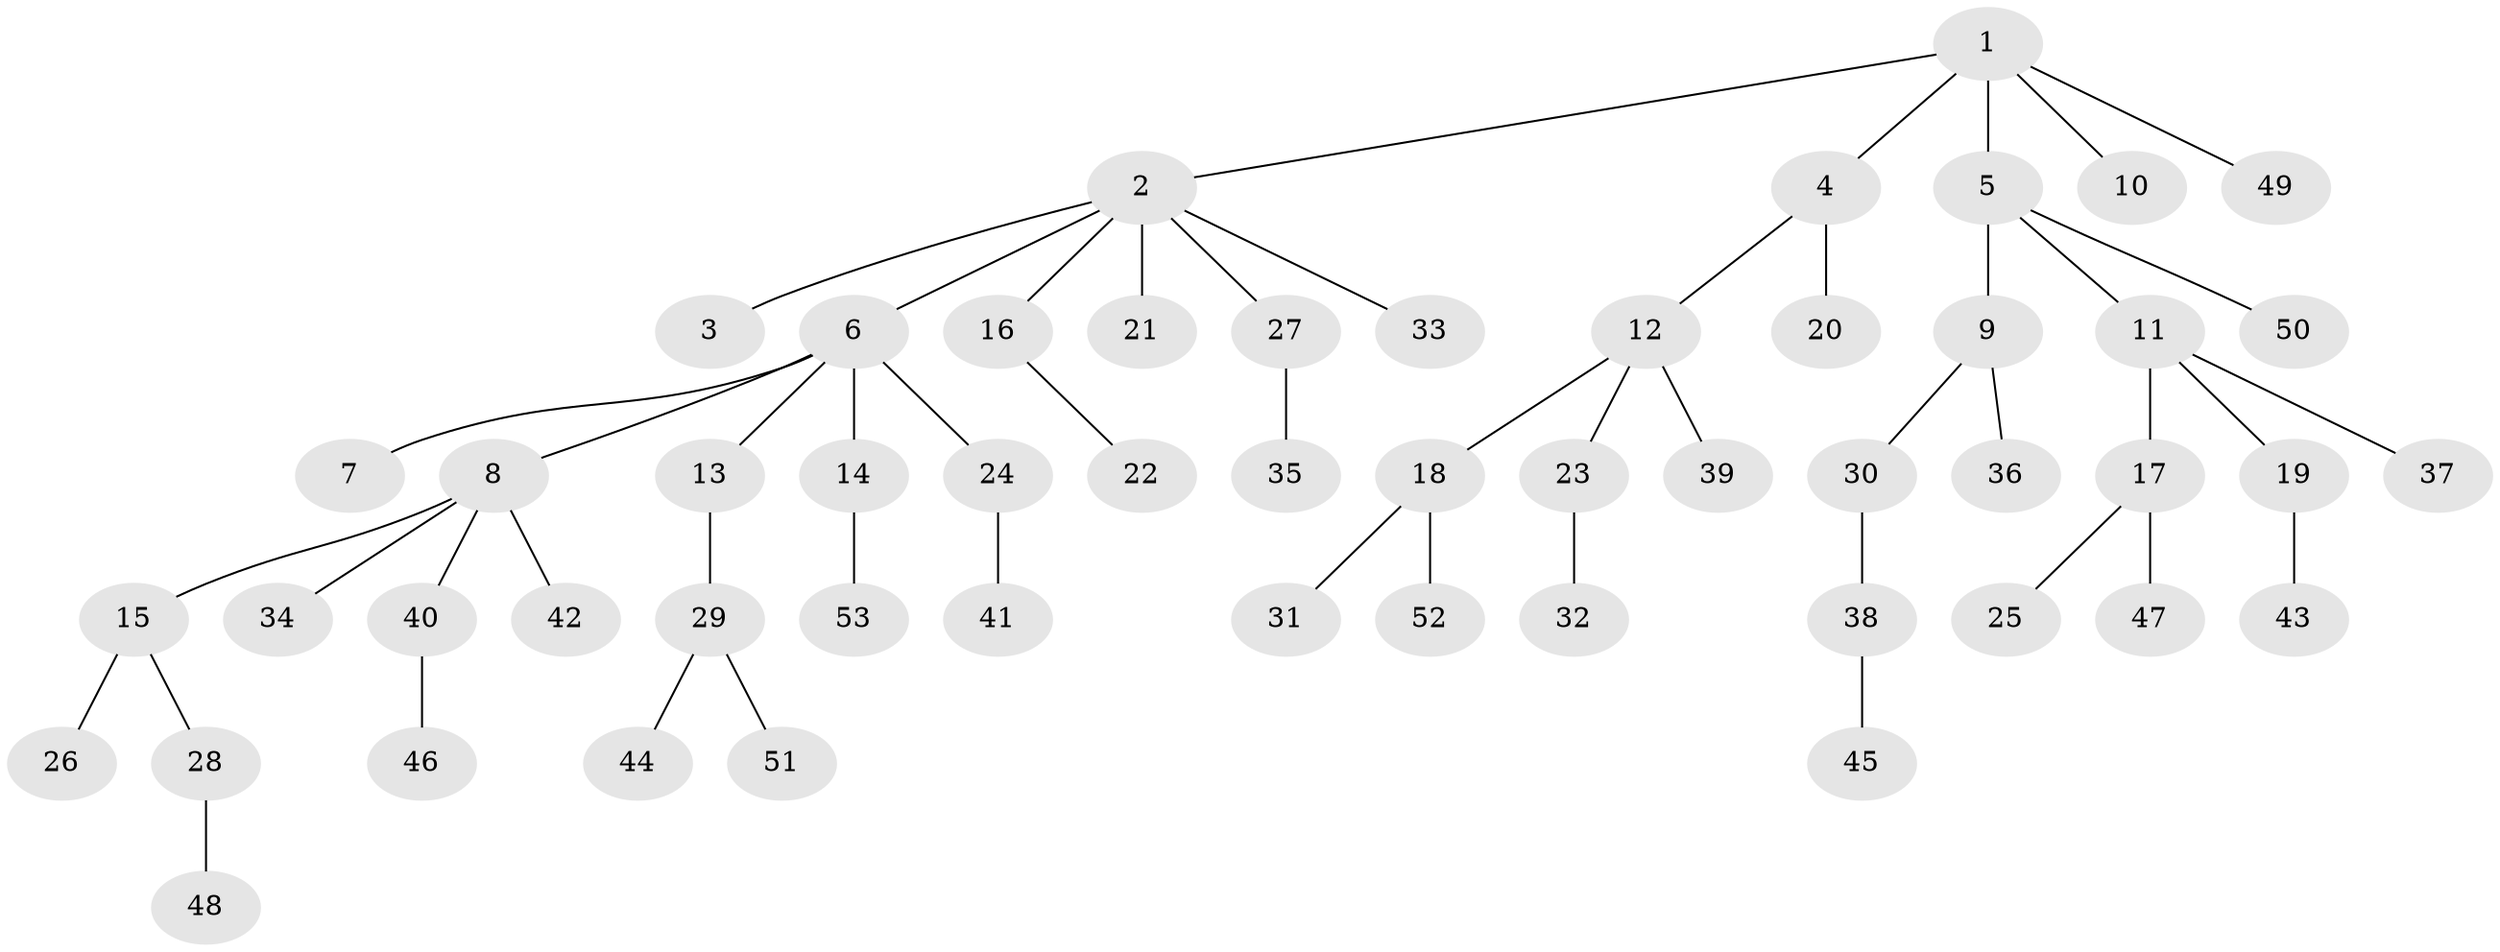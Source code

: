 // coarse degree distribution, {5: 0.07407407407407407, 2: 0.2962962962962963, 1: 0.48148148148148145, 3: 0.1111111111111111, 4: 0.037037037037037035}
// Generated by graph-tools (version 1.1) at 2025/37/03/04/25 23:37:26]
// undirected, 53 vertices, 52 edges
graph export_dot {
  node [color=gray90,style=filled];
  1;
  2;
  3;
  4;
  5;
  6;
  7;
  8;
  9;
  10;
  11;
  12;
  13;
  14;
  15;
  16;
  17;
  18;
  19;
  20;
  21;
  22;
  23;
  24;
  25;
  26;
  27;
  28;
  29;
  30;
  31;
  32;
  33;
  34;
  35;
  36;
  37;
  38;
  39;
  40;
  41;
  42;
  43;
  44;
  45;
  46;
  47;
  48;
  49;
  50;
  51;
  52;
  53;
  1 -- 2;
  1 -- 4;
  1 -- 5;
  1 -- 10;
  1 -- 49;
  2 -- 3;
  2 -- 6;
  2 -- 16;
  2 -- 21;
  2 -- 27;
  2 -- 33;
  4 -- 12;
  4 -- 20;
  5 -- 9;
  5 -- 11;
  5 -- 50;
  6 -- 7;
  6 -- 8;
  6 -- 13;
  6 -- 14;
  6 -- 24;
  8 -- 15;
  8 -- 34;
  8 -- 40;
  8 -- 42;
  9 -- 30;
  9 -- 36;
  11 -- 17;
  11 -- 19;
  11 -- 37;
  12 -- 18;
  12 -- 23;
  12 -- 39;
  13 -- 29;
  14 -- 53;
  15 -- 26;
  15 -- 28;
  16 -- 22;
  17 -- 25;
  17 -- 47;
  18 -- 31;
  18 -- 52;
  19 -- 43;
  23 -- 32;
  24 -- 41;
  27 -- 35;
  28 -- 48;
  29 -- 44;
  29 -- 51;
  30 -- 38;
  38 -- 45;
  40 -- 46;
}

